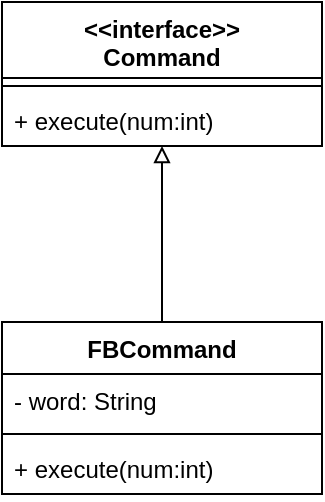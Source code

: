 <mxfile version="12.2.0" type="github" pages="1"><diagram id="gPh5viEY9zFXvsDA4VAc" name="Page-1"><mxGraphModel dx="1168" dy="697" grid="1" gridSize="10" guides="1" tooltips="1" connect="1" arrows="1" fold="1" page="1" pageScale="1" pageWidth="850" pageHeight="1100" math="0" shadow="0"><root><mxCell id="0"/><mxCell id="1" parent="0"/><mxCell id="gDGYAs9Y_qJRPVeYbhUm-1" value="&lt;&lt;interface&gt;&gt;&#xA;Command" style="swimlane;fontStyle=1;align=center;verticalAlign=top;childLayout=stackLayout;horizontal=1;startSize=38;horizontalStack=0;resizeParent=1;resizeParentMax=0;resizeLast=0;collapsible=1;marginBottom=0;" vertex="1" parent="1"><mxGeometry x="80" y="80" width="160" height="72" as="geometry"/></mxCell><mxCell id="gDGYAs9Y_qJRPVeYbhUm-3" value="" style="line;strokeWidth=1;fillColor=none;align=left;verticalAlign=middle;spacingTop=-1;spacingLeft=3;spacingRight=3;rotatable=0;labelPosition=right;points=[];portConstraint=eastwest;" vertex="1" parent="gDGYAs9Y_qJRPVeYbhUm-1"><mxGeometry y="38" width="160" height="8" as="geometry"/></mxCell><mxCell id="gDGYAs9Y_qJRPVeYbhUm-4" value="+ execute(num:int)" style="text;strokeColor=none;fillColor=none;align=left;verticalAlign=top;spacingLeft=4;spacingRight=4;overflow=hidden;rotatable=0;points=[[0,0.5],[1,0.5]];portConstraint=eastwest;" vertex="1" parent="gDGYAs9Y_qJRPVeYbhUm-1"><mxGeometry y="46" width="160" height="26" as="geometry"/></mxCell><mxCell id="gDGYAs9Y_qJRPVeYbhUm-9" style="edgeStyle=orthogonalEdgeStyle;rounded=0;orthogonalLoop=1;jettySize=auto;html=1;entryX=0.5;entryY=1;entryDx=0;entryDy=0;endArrow=block;endFill=0;" edge="1" parent="1" source="gDGYAs9Y_qJRPVeYbhUm-5" target="gDGYAs9Y_qJRPVeYbhUm-1"><mxGeometry relative="1" as="geometry"/></mxCell><mxCell id="gDGYAs9Y_qJRPVeYbhUm-5" value="FBCommand" style="swimlane;fontStyle=1;align=center;verticalAlign=top;childLayout=stackLayout;horizontal=1;startSize=26;horizontalStack=0;resizeParent=1;resizeParentMax=0;resizeLast=0;collapsible=1;marginBottom=0;" vertex="1" parent="1"><mxGeometry x="80" y="240" width="160" height="86" as="geometry"/></mxCell><mxCell id="gDGYAs9Y_qJRPVeYbhUm-6" value="- word: String" style="text;strokeColor=none;fillColor=none;align=left;verticalAlign=top;spacingLeft=4;spacingRight=4;overflow=hidden;rotatable=0;points=[[0,0.5],[1,0.5]];portConstraint=eastwest;" vertex="1" parent="gDGYAs9Y_qJRPVeYbhUm-5"><mxGeometry y="26" width="160" height="26" as="geometry"/></mxCell><mxCell id="gDGYAs9Y_qJRPVeYbhUm-7" value="" style="line;strokeWidth=1;fillColor=none;align=left;verticalAlign=middle;spacingTop=-1;spacingLeft=3;spacingRight=3;rotatable=0;labelPosition=right;points=[];portConstraint=eastwest;" vertex="1" parent="gDGYAs9Y_qJRPVeYbhUm-5"><mxGeometry y="52" width="160" height="8" as="geometry"/></mxCell><mxCell id="gDGYAs9Y_qJRPVeYbhUm-8" value="+ execute(num:int)" style="text;strokeColor=none;fillColor=none;align=left;verticalAlign=top;spacingLeft=4;spacingRight=4;overflow=hidden;rotatable=0;points=[[0,0.5],[1,0.5]];portConstraint=eastwest;" vertex="1" parent="gDGYAs9Y_qJRPVeYbhUm-5"><mxGeometry y="60" width="160" height="26" as="geometry"/></mxCell></root></mxGraphModel></diagram></mxfile>